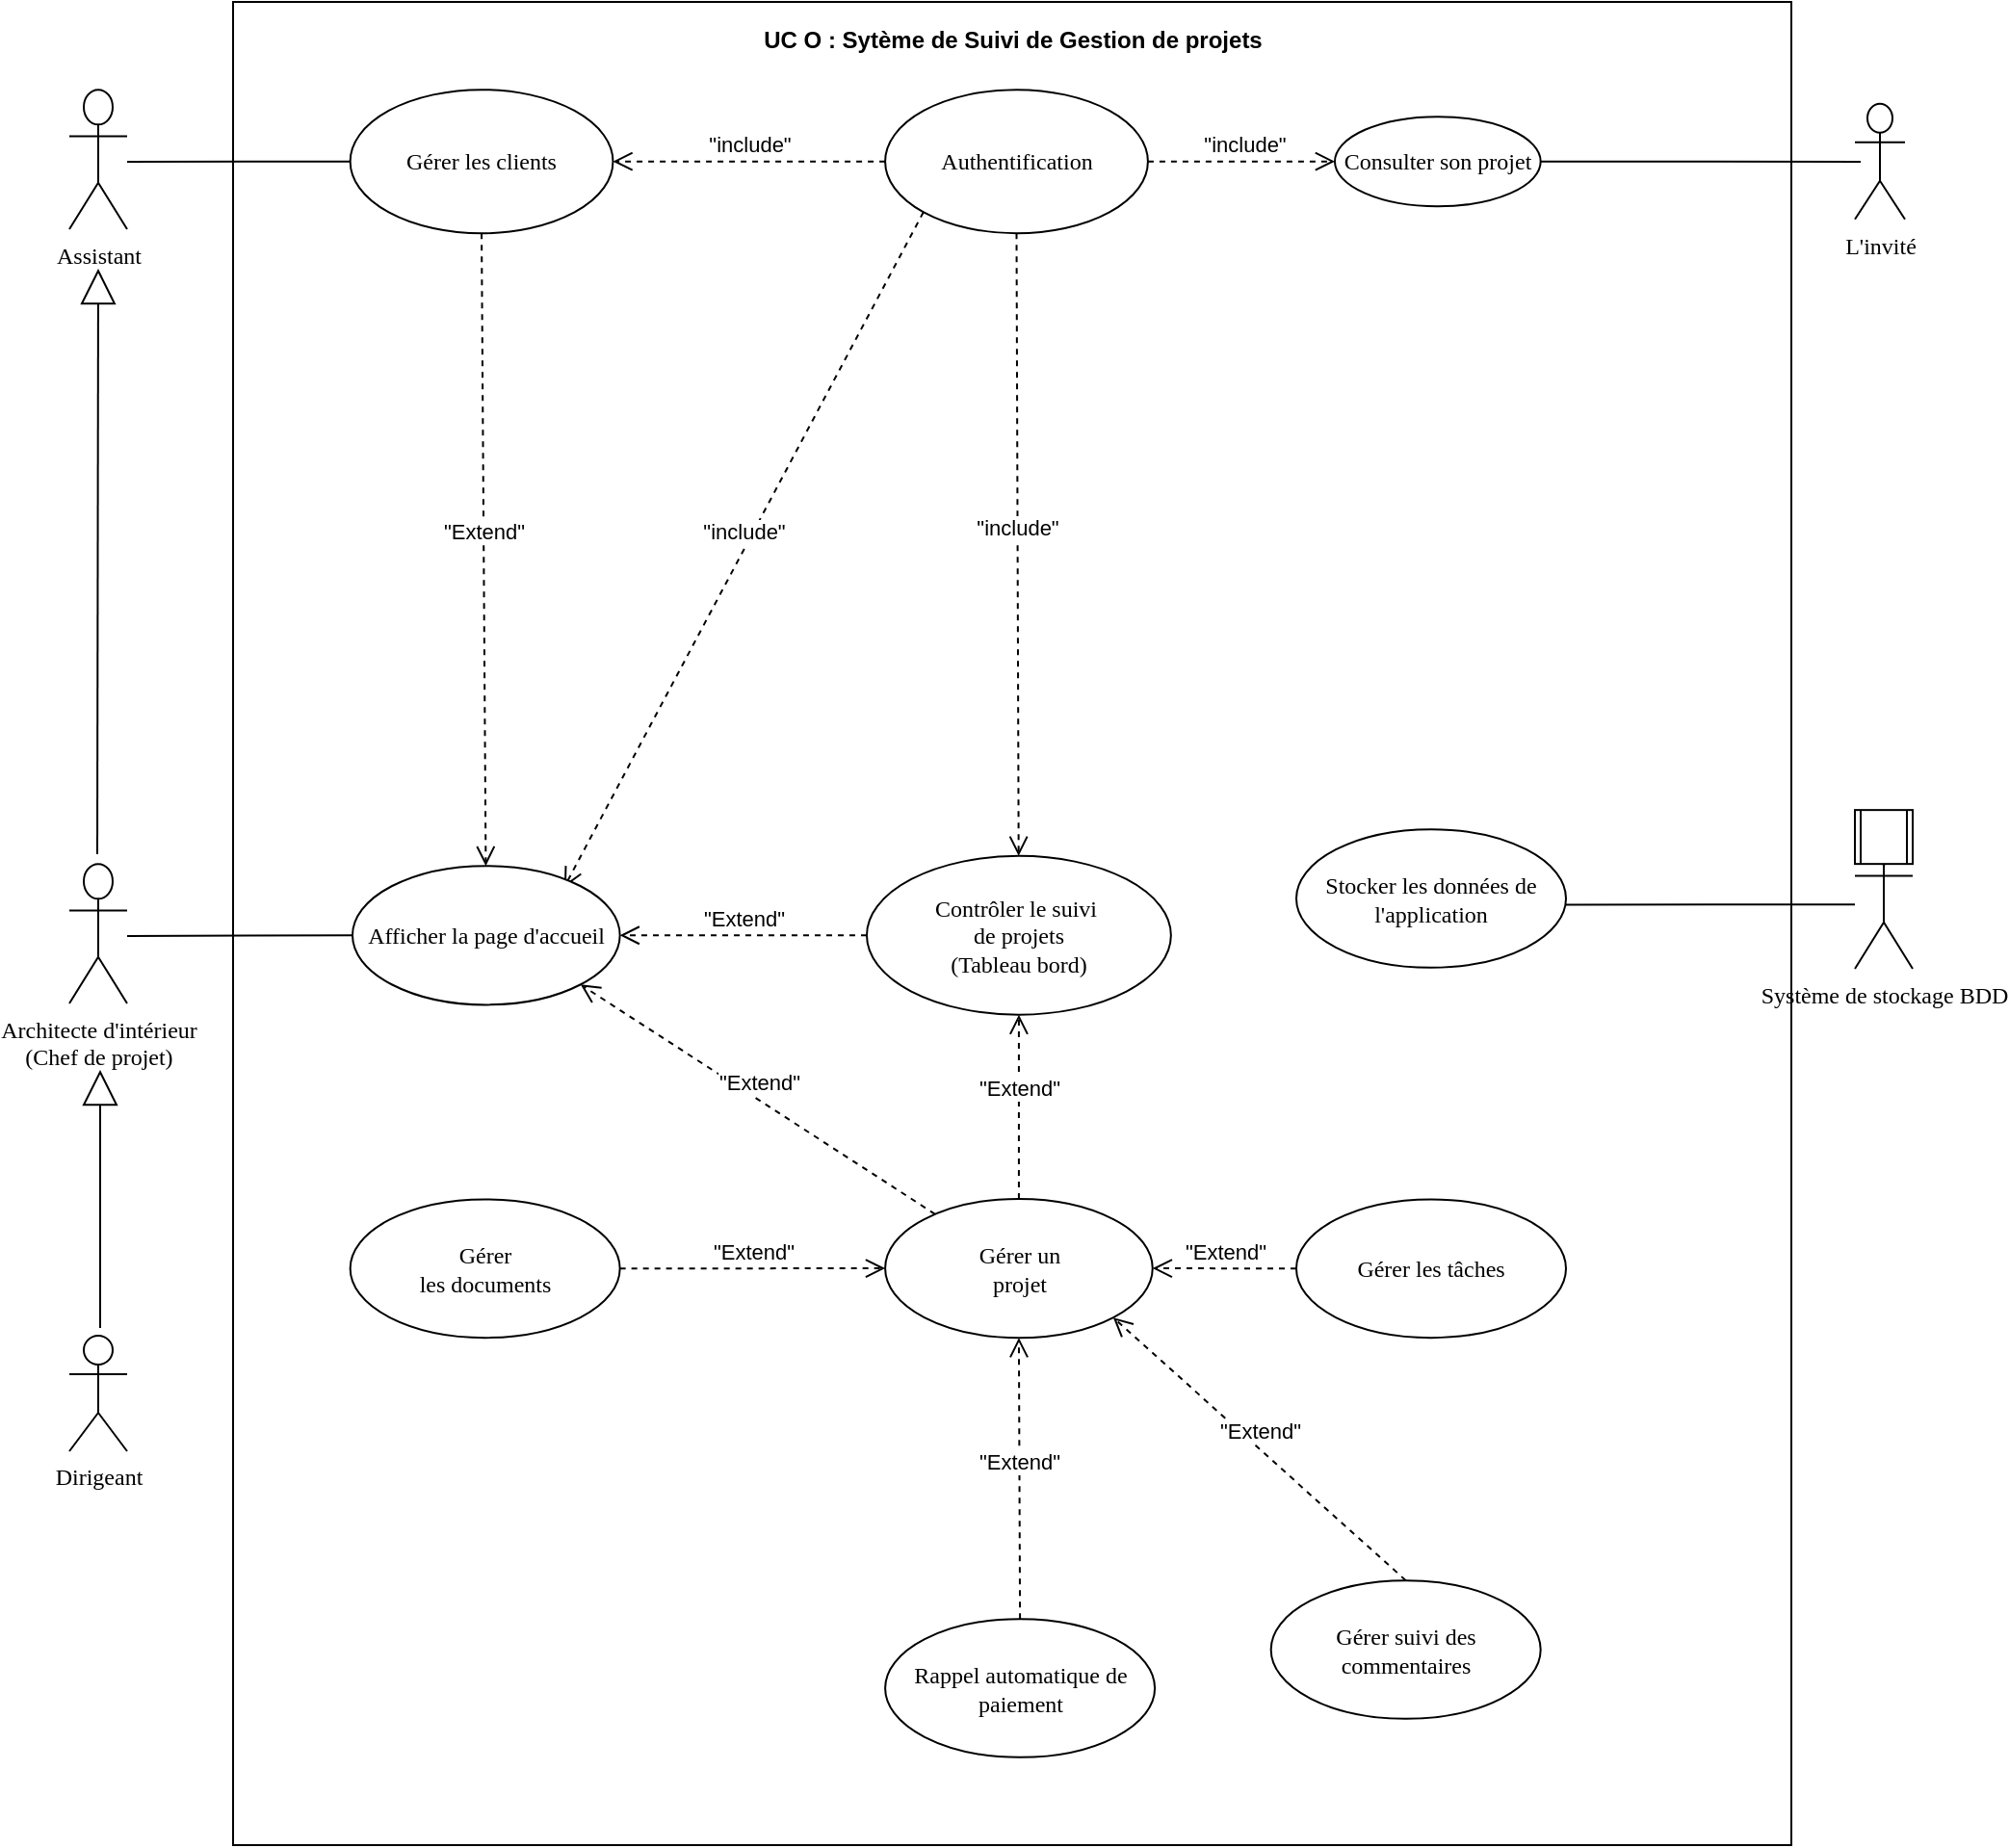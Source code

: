 <mxfile version="13.9.9" type="device" pages="2"><diagram id="7yuK_h7ePg-YZSN2tMtx" name="Page-1"><mxGraphModel dx="4252" dy="4402" grid="1" gridSize="10" guides="1" tooltips="1" connect="1" arrows="1" fold="1" page="1" pageScale="1" pageWidth="827" pageHeight="1169" math="0" shadow="0"><root><mxCell id="0"/><mxCell id="1" parent="0"/><mxCell id="RkQ4MjEpOUqx7hr_KIfg-31" value="" style="group" vertex="1" connectable="0" parent="1"><mxGeometry x="-1810" y="-3467" width="957" height="957" as="geometry"/></mxCell><mxCell id="P8IMl3zLo5yu5ENCu6N8-1" value="&lt;font face=&quot;Century Gothic&quot; data-font-src=&quot;https://fonts.googleapis.com/css?family=Century+Gothic&quot;&gt;Dirigeant&lt;/font&gt;" style="shape=umlActor;verticalLabelPosition=bottom;verticalAlign=top;html=1;movable=1;resizable=1;rotatable=1;deletable=1;editable=1;connectable=1;" parent="RkQ4MjEpOUqx7hr_KIfg-31" vertex="1"><mxGeometry y="692.49" width="30" height="60" as="geometry"/></mxCell><mxCell id="P3GNCrZ6pBxfSYYDoxpH-62" value="" style="endArrow=block;endSize=16;endFill=0;html=1;movable=1;resizable=1;rotatable=1;deletable=1;editable=1;connectable=1;" parent="RkQ4MjEpOUqx7hr_KIfg-31" edge="1"><mxGeometry width="160" relative="1" as="geometry"><mxPoint x="16" y="688.49" as="sourcePoint"/><mxPoint x="16" y="554.49" as="targetPoint"/></mxGeometry></mxCell><mxCell id="99ROzaLvEiY9xmas0BG6-1" value="" style="endArrow=block;endSize=16;endFill=0;html=1;movable=1;resizable=1;rotatable=1;deletable=1;editable=1;connectable=1;" parent="RkQ4MjEpOUqx7hr_KIfg-31" edge="1"><mxGeometry width="160" relative="1" as="geometry"><mxPoint x="14.5" y="442.49" as="sourcePoint"/><mxPoint x="15" y="138.49" as="targetPoint"/></mxGeometry></mxCell><mxCell id="_OcPj8Z816VEOqBLJCk3-1" value="&lt;font face=&quot;Century Gothic&quot;&gt;Assistant&lt;/font&gt;" style="shape=umlActor;verticalLabelPosition=bottom;verticalAlign=top;html=1;movable=1;resizable=1;rotatable=1;deletable=1;editable=1;connectable=1;" parent="RkQ4MjEpOUqx7hr_KIfg-31" vertex="1"><mxGeometry y="45.57" width="30" height="72.41" as="geometry"/></mxCell><mxCell id="RkQ4MjEpOUqx7hr_KIfg-1" value="" style="rounded=0;whiteSpace=wrap;html=1;" vertex="1" parent="RkQ4MjEpOUqx7hr_KIfg-31"><mxGeometry x="85" width="809" height="957" as="geometry"/></mxCell><mxCell id="RkQ4MjEpOUqx7hr_KIfg-2" value="UC O : Sytème de Suivi de Gestion de projets" style="text;align=center;fontStyle=1;verticalAlign=middle;spacingLeft=3;spacingRight=3;strokeColor=none;rotatable=0;points=[[0,0.5],[1,0.5]];portConstraint=eastwest;" vertex="1" parent="RkQ4MjEpOUqx7hr_KIfg-31"><mxGeometry x="90" y="1" width="800" height="36" as="geometry"/></mxCell><mxCell id="RkQ4MjEpOUqx7hr_KIfg-3" value="&lt;font face=&quot;Century Gothic&quot; data-font-src=&quot;https://fonts.googleapis.com/css?family=Century+Gothic&quot;&gt;Gérer les clients&lt;/font&gt;" style="ellipse;whiteSpace=wrap;html=1;movable=1;resizable=1;rotatable=1;deletable=1;editable=1;connectable=1;" vertex="1" parent="RkQ4MjEpOUqx7hr_KIfg-31"><mxGeometry x="145.83" y="45.57" width="136.4" height="74.57" as="geometry"/></mxCell><mxCell id="RkQ4MjEpOUqx7hr_KIfg-4" value="&lt;font face=&quot;Century Gothic&quot; data-font-src=&quot;https://fonts.googleapis.com/css?family=Century+Gothic&quot;&gt;Authentification&lt;/font&gt;" style="ellipse;whiteSpace=wrap;html=1;movable=1;resizable=1;rotatable=1;deletable=1;editable=1;connectable=1;" vertex="1" parent="RkQ4MjEpOUqx7hr_KIfg-31"><mxGeometry x="423.55" y="45.57" width="136.4" height="74.57" as="geometry"/></mxCell><mxCell id="RkQ4MjEpOUqx7hr_KIfg-5" value="&lt;font face=&quot;Century Gothic&quot; data-font-src=&quot;https://fonts.googleapis.com/css?family=Century+Gothic&quot;&gt;Consulter son projet&lt;br&gt;&lt;/font&gt;" style="ellipse;whiteSpace=wrap;html=1;movable=1;resizable=1;rotatable=1;deletable=1;editable=1;connectable=1;" vertex="1" parent="RkQ4MjEpOUqx7hr_KIfg-31"><mxGeometry x="657" y="59.57" width="106.84" height="46.57" as="geometry"/></mxCell><mxCell id="RkQ4MjEpOUqx7hr_KIfg-6" value="&quot;include&quot;" style="html=1;verticalAlign=bottom;endArrow=open;dashed=1;endSize=8;exitX=0;exitY=0.5;exitDx=0;exitDy=0;movable=1;resizable=1;rotatable=1;deletable=1;editable=1;connectable=1;entryX=1;entryY=0.5;entryDx=0;entryDy=0;" edge="1" source="RkQ4MjEpOUqx7hr_KIfg-4" target="RkQ4MjEpOUqx7hr_KIfg-3" parent="RkQ4MjEpOUqx7hr_KIfg-31"><mxGeometry x="1942.867" y="6435.73" as="geometry"><mxPoint x="1212.57" y="3637.14" as="sourcePoint"/><mxPoint x="1203.01" y="3960.423" as="targetPoint"/></mxGeometry></mxCell><mxCell id="RkQ4MjEpOUqx7hr_KIfg-7" value="&quot;include&quot;" style="html=1;verticalAlign=bottom;endArrow=open;dashed=1;endSize=8;exitX=1;exitY=0.5;exitDx=0;exitDy=0;movable=1;resizable=1;rotatable=1;deletable=1;editable=1;connectable=1;entryX=0;entryY=0.5;entryDx=0;entryDy=0;" edge="1" source="RkQ4MjEpOUqx7hr_KIfg-4" target="RkQ4MjEpOUqx7hr_KIfg-5" parent="RkQ4MjEpOUqx7hr_KIfg-31"><mxGeometry x="827" y="3479.57" as="geometry"><mxPoint x="1342.4" y="3670.435" as="sourcePoint"/><mxPoint x="1486.0" y="3670.435" as="targetPoint"/><mxPoint x="2" as="offset"/></mxGeometry></mxCell><mxCell id="RkQ4MjEpOUqx7hr_KIfg-8" value="&quot;include&quot;" style="html=1;verticalAlign=bottom;endArrow=open;dashed=1;endSize=8;exitX=0;exitY=1;exitDx=0;exitDy=0;movable=1;resizable=1;rotatable=1;deletable=1;editable=1;connectable=1;entryX=0.792;entryY=0.153;entryDx=0;entryDy=0;entryPerimeter=0;" edge="1" source="RkQ4MjEpOUqx7hr_KIfg-4" target="RkQ4MjEpOUqx7hr_KIfg-11" parent="RkQ4MjEpOUqx7hr_KIfg-31"><mxGeometry x="1942.867" y="6435.73" as="geometry"><mxPoint x="1280.75" y="3637.14" as="sourcePoint"/><mxPoint x="1281.963" y="3960.418" as="targetPoint"/></mxGeometry></mxCell><mxCell id="RkQ4MjEpOUqx7hr_KIfg-9" value="&quot;include&quot;" style="html=1;verticalAlign=bottom;endArrow=open;dashed=1;endSize=8;exitX=0.5;exitY=1;exitDx=0;exitDy=0;movable=1;resizable=1;rotatable=1;deletable=1;editable=1;connectable=1;" edge="1" source="RkQ4MjEpOUqx7hr_KIfg-4" target="RkQ4MjEpOUqx7hr_KIfg-13" parent="RkQ4MjEpOUqx7hr_KIfg-31"><mxGeometry x="1153.867" y="2918.73" as="geometry"><mxPoint x="1350.239" y="4329.332" as="sourcePoint"/><mxPoint x="1284.156" y="4329.09" as="targetPoint"/></mxGeometry></mxCell><mxCell id="RkQ4MjEpOUqx7hr_KIfg-10" value="&quot;Extend&quot;" style="html=1;verticalAlign=bottom;endArrow=open;dashed=1;endSize=8;movable=1;resizable=1;rotatable=1;deletable=1;editable=1;connectable=1;exitX=0.5;exitY=1;exitDx=0;exitDy=0;" edge="1" source="RkQ4MjEpOUqx7hr_KIfg-3" target="RkQ4MjEpOUqx7hr_KIfg-11" parent="RkQ4MjEpOUqx7hr_KIfg-31"><mxGeometry relative="1" as="geometry"><mxPoint x="1122.839" y="4001.625" as="sourcePoint"/><mxPoint x="1074.83" y="4001.628" as="targetPoint"/><Array as="points"/></mxGeometry></mxCell><mxCell id="RkQ4MjEpOUqx7hr_KIfg-11" value="&lt;font face=&quot;Century Gothic&quot;&gt;Afficher la page d'accueil&lt;/font&gt;" style="ellipse;whiteSpace=wrap;html=1;movable=1;resizable=1;rotatable=1;deletable=1;editable=1;connectable=1;" vertex="1" parent="RkQ4MjEpOUqx7hr_KIfg-31"><mxGeometry x="147" y="448.565" width="138.83" height="72.126" as="geometry"/></mxCell><mxCell id="RkQ4MjEpOUqx7hr_KIfg-12" value="&quot;Extend&quot;" style="html=1;verticalAlign=bottom;endArrow=open;dashed=1;endSize=8;movable=1;resizable=1;rotatable=1;deletable=1;editable=1;connectable=1;entryX=1;entryY=0.5;entryDx=0;entryDy=0;exitX=0;exitY=0.5;exitDx=0;exitDy=0;" edge="1" source="RkQ4MjEpOUqx7hr_KIfg-13" target="RkQ4MjEpOUqx7hr_KIfg-11" parent="RkQ4MjEpOUqx7hr_KIfg-31"><mxGeometry relative="1" as="geometry"><mxPoint x="1064" y="3991.57" as="sourcePoint"/><mxPoint x="1233.823" y="4042.646" as="targetPoint"/><Array as="points"/></mxGeometry></mxCell><mxCell id="RkQ4MjEpOUqx7hr_KIfg-13" value="&lt;font face=&quot;Century Gothic&quot; data-font-src=&quot;https://fonts.googleapis.com/css?family=Century+Gothic&quot;&gt;Contrôler le suivi&amp;nbsp;&lt;br&gt;de projets&lt;br&gt;(Tableau bord)&lt;br&gt;&lt;/font&gt;" style="ellipse;whiteSpace=wrap;html=1;movable=1;resizable=1;rotatable=1;deletable=1;editable=1;connectable=1;" vertex="1" parent="RkQ4MjEpOUqx7hr_KIfg-31"><mxGeometry x="413.999" y="443.418" width="157.928" height="82.413" as="geometry"/></mxCell><mxCell id="RkQ4MjEpOUqx7hr_KIfg-14" value="&lt;font face=&quot;Century Gothic&quot;&gt;Stocker les données de l'application&lt;/font&gt;" style="ellipse;whiteSpace=wrap;html=1;movable=1;resizable=1;rotatable=1;deletable=1;editable=1;connectable=1;" vertex="1" parent="RkQ4MjEpOUqx7hr_KIfg-31"><mxGeometry x="637" y="429.57" width="140" height="71.86" as="geometry"/></mxCell><mxCell id="RkQ4MjEpOUqx7hr_KIfg-15" value="&quot;Extend&quot;" style="html=1;verticalAlign=bottom;endArrow=open;dashed=1;endSize=8;entryX=0.5;entryY=1;entryDx=0;entryDy=0;exitX=0.5;exitY=0;exitDx=0;exitDy=0;movable=1;resizable=1;rotatable=1;deletable=1;editable=1;connectable=1;" edge="1" source="RkQ4MjEpOUqx7hr_KIfg-19" target="RkQ4MjEpOUqx7hr_KIfg-13" parent="RkQ4MjEpOUqx7hr_KIfg-31"><mxGeometry relative="1" as="geometry"><mxPoint x="1043.646" y="4339.837" as="sourcePoint"/><mxPoint x="1014.386" y="4278.829" as="targetPoint"/><Array as="points"/></mxGeometry></mxCell><mxCell id="RkQ4MjEpOUqx7hr_KIfg-16" value="&quot;Extend&quot;" style="html=1;verticalAlign=bottom;endArrow=open;dashed=1;endSize=8;movable=1;resizable=1;rotatable=1;deletable=1;editable=1;connectable=1;entryX=1;entryY=1;entryDx=0;entryDy=0;" edge="1" source="RkQ4MjEpOUqx7hr_KIfg-19" target="RkQ4MjEpOUqx7hr_KIfg-11" parent="RkQ4MjEpOUqx7hr_KIfg-31"><mxGeometry relative="1" as="geometry"><mxPoint x="1074" y="4001.57" as="sourcePoint"/><mxPoint x="1122.839" y="4001.625" as="targetPoint"/><Array as="points"/></mxGeometry></mxCell><mxCell id="RkQ4MjEpOUqx7hr_KIfg-17" value="&lt;font face=&quot;Century Gothic&quot; data-font-src=&quot;https://fonts.googleapis.com/css?family=Century+Gothic&quot;&gt;Gérer &lt;br&gt;les documents&lt;/font&gt;" style="ellipse;whiteSpace=wrap;html=1;movable=1;resizable=1;rotatable=1;deletable=1;editable=1;connectable=1;" vertex="1" parent="RkQ4MjEpOUqx7hr_KIfg-31"><mxGeometry x="145.83" y="621.71" width="140" height="71.86" as="geometry"/></mxCell><mxCell id="RkQ4MjEpOUqx7hr_KIfg-18" value="&quot;Extend&quot;" style="html=1;verticalAlign=bottom;endArrow=open;dashed=1;endSize=8;exitX=1;exitY=0.5;exitDx=0;exitDy=0;movable=1;resizable=1;rotatable=1;deletable=1;editable=1;connectable=1;entryX=0;entryY=0.5;entryDx=0;entryDy=0;" edge="1" source="RkQ4MjEpOUqx7hr_KIfg-17" target="RkQ4MjEpOUqx7hr_KIfg-19" parent="RkQ4MjEpOUqx7hr_KIfg-31"><mxGeometry relative="1" as="geometry"><mxPoint x="1305.603" y="4244.885" as="sourcePoint"/><mxPoint x="1051.016" y="3989.762" as="targetPoint"/><Array as="points"/></mxGeometry></mxCell><mxCell id="RkQ4MjEpOUqx7hr_KIfg-19" value="&lt;font face=&quot;Century Gothic&quot; data-font-src=&quot;https://fonts.googleapis.com/css?family=Century+Gothic&quot;&gt;Gérer un&lt;br&gt;projet&lt;/font&gt;" style="ellipse;whiteSpace=wrap;html=1;movable=1;resizable=1;rotatable=1;deletable=1;editable=1;connectable=1;" vertex="1" parent="RkQ4MjEpOUqx7hr_KIfg-31"><mxGeometry x="423.55" y="621.445" width="138.83" height="72.126" as="geometry"/></mxCell><mxCell id="RkQ4MjEpOUqx7hr_KIfg-20" value="&quot;Extend&quot;" style="html=1;verticalAlign=bottom;endArrow=open;dashed=1;endSize=8;entryX=1;entryY=0.5;entryDx=0;entryDy=0;movable=1;resizable=1;rotatable=1;deletable=1;editable=1;connectable=1;" edge="1" source="RkQ4MjEpOUqx7hr_KIfg-21" target="RkQ4MjEpOUqx7hr_KIfg-19" parent="RkQ4MjEpOUqx7hr_KIfg-31"><mxGeometry relative="1" as="geometry"><mxPoint x="1273" y="4346.57" as="sourcePoint"/><mxPoint x="1165.565" y="4223.853" as="targetPoint"/><Array as="points"/></mxGeometry></mxCell><mxCell id="RkQ4MjEpOUqx7hr_KIfg-21" value="&lt;font face=&quot;Century Gothic&quot;&gt;Gérer les tâches&lt;/font&gt;" style="ellipse;whiteSpace=wrap;html=1;movable=1;resizable=1;rotatable=1;deletable=1;editable=1;connectable=1;" vertex="1" parent="RkQ4MjEpOUqx7hr_KIfg-31"><mxGeometry x="637" y="621.71" width="140" height="71.86" as="geometry"/></mxCell><mxCell id="RkQ4MjEpOUqx7hr_KIfg-22" value="&quot;Extend&quot;" style="html=1;verticalAlign=bottom;endArrow=open;dashed=1;endSize=8;entryX=1;entryY=1;entryDx=0;entryDy=0;exitX=0.5;exitY=0;exitDx=0;exitDy=0;movable=1;resizable=1;rotatable=1;deletable=1;editable=1;connectable=1;" edge="1" source="RkQ4MjEpOUqx7hr_KIfg-25" target="RkQ4MjEpOUqx7hr_KIfg-19" parent="RkQ4MjEpOUqx7hr_KIfg-31"><mxGeometry relative="1" as="geometry"><mxPoint x="1086" y="4346.57" as="sourcePoint"/><mxPoint x="1116.585" y="4234.361" as="targetPoint"/><Array as="points"/></mxGeometry></mxCell><mxCell id="RkQ4MjEpOUqx7hr_KIfg-23" value="&quot;Extend&quot;" style="html=1;verticalAlign=bottom;endArrow=open;dashed=1;endSize=8;entryX=0.5;entryY=1;entryDx=0;entryDy=0;exitX=0.5;exitY=0;exitDx=0;exitDy=0;movable=1;resizable=1;rotatable=1;deletable=1;editable=1;connectable=1;" edge="1" source="RkQ4MjEpOUqx7hr_KIfg-24" target="RkQ4MjEpOUqx7hr_KIfg-19" parent="RkQ4MjEpOUqx7hr_KIfg-31"><mxGeometry relative="1" as="geometry"><mxPoint x="1116.585" y="4313.855" as="sourcePoint"/><mxPoint x="1164.325" y="4197.305" as="targetPoint"/><Array as="points"/></mxGeometry></mxCell><mxCell id="RkQ4MjEpOUqx7hr_KIfg-24" value="&lt;font face=&quot;Century Gothic&quot;&gt;Rappel automatique de paiement&lt;/font&gt;" style="ellipse;whiteSpace=wrap;html=1;movable=1;resizable=1;rotatable=1;deletable=1;editable=1;connectable=1;" vertex="1" parent="RkQ4MjEpOUqx7hr_KIfg-31"><mxGeometry x="423.55" y="839.57" width="140" height="71.86" as="geometry"/></mxCell><mxCell id="RkQ4MjEpOUqx7hr_KIfg-25" value="&lt;font face=&quot;Century Gothic&quot;&gt;Gérer suivi des commentaires&lt;/font&gt;" style="ellipse;whiteSpace=wrap;html=1;movable=1;resizable=1;rotatable=1;deletable=1;editable=1;connectable=1;" vertex="1" parent="RkQ4MjEpOUqx7hr_KIfg-31"><mxGeometry x="623.84" y="819.57" width="140" height="71.86" as="geometry"/></mxCell><mxCell id="RkQ4MjEpOUqx7hr_KIfg-26" value="" style="endArrow=none;html=1;movable=1;resizable=1;rotatable=1;deletable=1;editable=1;connectable=1;" edge="1" parent="RkQ4MjEpOUqx7hr_KIfg-31"><mxGeometry width="50" height="50" relative="1" as="geometry"><mxPoint x="777" y="468.742" as="sourcePoint"/><mxPoint x="927" y="468.57" as="targetPoint"/></mxGeometry></mxCell><mxCell id="RkQ4MjEpOUqx7hr_KIfg-27" value="&lt;font face=&quot;Century Gothic&quot;&gt;L'invité&lt;/font&gt;" style="shape=umlActor;verticalLabelPosition=bottom;verticalAlign=top;html=1;movable=1;resizable=1;rotatable=1;deletable=1;editable=1;connectable=1;" vertex="1" parent="RkQ4MjEpOUqx7hr_KIfg-31"><mxGeometry x="927" y="52.85" width="26" height="60" as="geometry"/></mxCell><mxCell id="RkQ4MjEpOUqx7hr_KIfg-28" value="&lt;font face=&quot;Century Gothic&quot;&gt;Système de stockage BDD&lt;/font&gt;" style="shape=umlActor;verticalLabelPosition=bottom;verticalAlign=top;html=1;movable=1;resizable=1;rotatable=1;deletable=1;editable=1;connectable=1;" vertex="1" parent="RkQ4MjEpOUqx7hr_KIfg-31"><mxGeometry x="927" y="429.57" width="30" height="72.41" as="geometry"/></mxCell><mxCell id="RkQ4MjEpOUqx7hr_KIfg-29" value="" style="shape=process;whiteSpace=wrap;html=1;backgroundOutline=1;" vertex="1" parent="RkQ4MjEpOUqx7hr_KIfg-31"><mxGeometry x="927" y="419.57" width="30" height="28" as="geometry"/></mxCell><mxCell id="RkQ4MjEpOUqx7hr_KIfg-30" value="&lt;font face=&quot;Century Gothic&quot; data-font-src=&quot;https://fonts.googleapis.com/css?family=Century+Gothic&quot;&gt;Architecte d'intérieur&lt;br&gt;(Chef de projet)&lt;/font&gt;" style="shape=umlActor;verticalLabelPosition=bottom;verticalAlign=top;html=1;movable=1;resizable=1;rotatable=1;deletable=1;editable=1;connectable=1;" vertex="1" parent="RkQ4MjEpOUqx7hr_KIfg-31"><mxGeometry y="447.57" width="30" height="72.41" as="geometry"/></mxCell><mxCell id="RkQ4MjEpOUqx7hr_KIfg-32" value="" style="endArrow=none;html=1;movable=1;resizable=1;rotatable=1;deletable=1;editable=1;connectable=1;entryX=0;entryY=0.5;entryDx=0;entryDy=0;" edge="1" parent="RkQ4MjEpOUqx7hr_KIfg-31" target="RkQ4MjEpOUqx7hr_KIfg-3"><mxGeometry width="50" height="50" relative="1" as="geometry"><mxPoint x="30" y="83" as="sourcePoint"/><mxPoint x="135.83" y="87.485" as="targetPoint"/></mxGeometry></mxCell><mxCell id="RkQ4MjEpOUqx7hr_KIfg-33" value="" style="endArrow=none;html=1;movable=1;resizable=1;rotatable=1;deletable=1;editable=1;connectable=1;entryX=0;entryY=0.5;entryDx=0;entryDy=0;" edge="1" parent="RkQ4MjEpOUqx7hr_KIfg-31" target="RkQ4MjEpOUqx7hr_KIfg-11"><mxGeometry width="50" height="50" relative="1" as="geometry"><mxPoint x="30" y="485" as="sourcePoint"/><mxPoint x="156.058" y="477.504" as="targetPoint"/></mxGeometry></mxCell><mxCell id="RkQ4MjEpOUqx7hr_KIfg-34" value="" style="endArrow=none;html=1;movable=1;resizable=1;rotatable=1;deletable=1;editable=1;connectable=1;entryX=1;entryY=0.5;entryDx=0;entryDy=0;" edge="1" parent="1" target="RkQ4MjEpOUqx7hr_KIfg-5"><mxGeometry width="50" height="50" relative="1" as="geometry"><mxPoint x="-880" y="-3384" as="sourcePoint"/><mxPoint x="-1654.17" y="-3374.145" as="targetPoint"/></mxGeometry></mxCell></root></mxGraphModel></diagram><diagram id="WekBa1nGrfhkOrslutna" name="Page-2"><mxGraphModel dx="1328" dy="710" grid="1" gridSize="10" guides="1" tooltips="1" connect="1" arrows="1" fold="1" page="1" pageScale="1" pageWidth="827" pageHeight="1169" math="0" shadow="0"><root><mxCell id="1gpLgvd1_f9-3yz5-WsL-0"/><mxCell id="1gpLgvd1_f9-3yz5-WsL-1" parent="1gpLgvd1_f9-3yz5-WsL-0"/></root></mxGraphModel></diagram></mxfile>